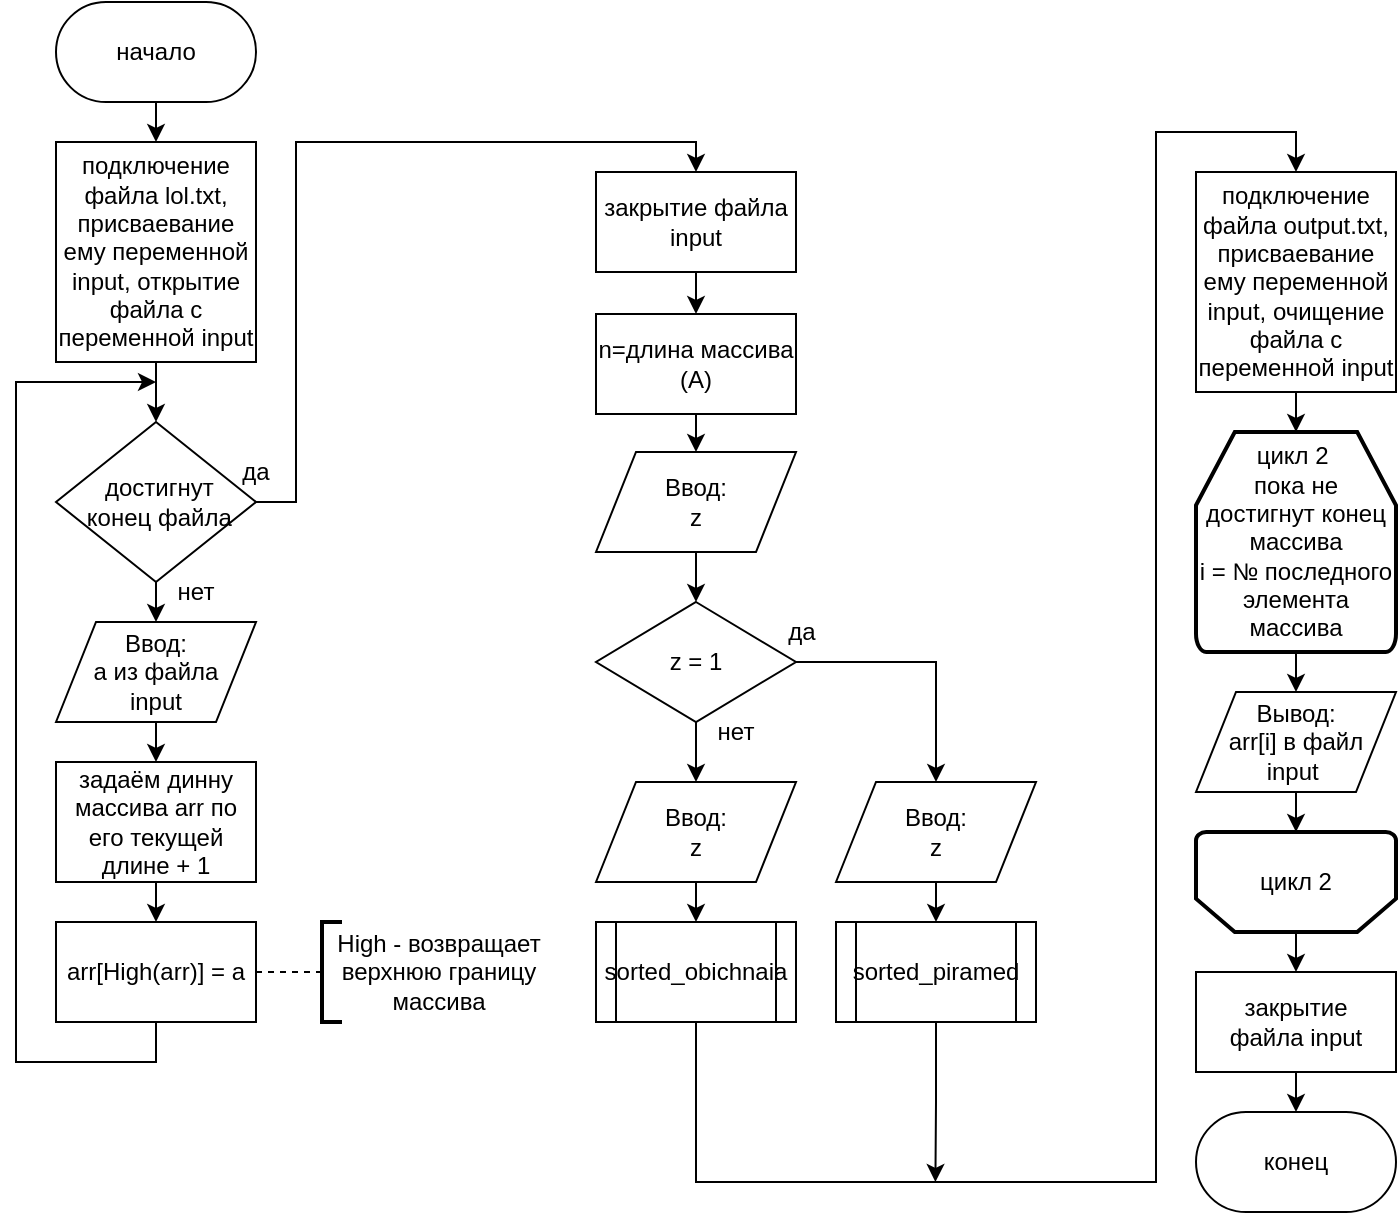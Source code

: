 <mxfile version="22.1.11" type="device">
  <diagram name="Страница — 1" id="fu2TCtAzKC9oxH2V1leF">
    <mxGraphModel dx="555" dy="982" grid="1" gridSize="10" guides="1" tooltips="1" connect="1" arrows="1" fold="1" page="1" pageScale="1" pageWidth="827" pageHeight="1169" math="0" shadow="0">
      <root>
        <mxCell id="0" />
        <mxCell id="1" parent="0" />
        <mxCell id="_ZNidpxMVlk76MrEfzKS-4" style="edgeStyle=orthogonalEdgeStyle;rounded=0;orthogonalLoop=1;jettySize=auto;html=1;exitX=0.5;exitY=1;exitDx=0;exitDy=0;entryX=0.5;entryY=0;entryDx=0;entryDy=0;" parent="1" source="_ZNidpxMVlk76MrEfzKS-2" target="_ZNidpxMVlk76MrEfzKS-3" edge="1">
          <mxGeometry relative="1" as="geometry" />
        </mxCell>
        <mxCell id="_ZNidpxMVlk76MrEfzKS-2" value="начало" style="rounded=1;whiteSpace=wrap;html=1;arcSize=50;" parent="1" vertex="1">
          <mxGeometry x="50" y="10" width="100" height="50" as="geometry" />
        </mxCell>
        <mxCell id="_ZNidpxMVlk76MrEfzKS-11" style="edgeStyle=orthogonalEdgeStyle;rounded=0;orthogonalLoop=1;jettySize=auto;html=1;exitX=0.5;exitY=1;exitDx=0;exitDy=0;entryX=0.5;entryY=0;entryDx=0;entryDy=0;" parent="1" source="_ZNidpxMVlk76MrEfzKS-3" target="_ZNidpxMVlk76MrEfzKS-8" edge="1">
          <mxGeometry relative="1" as="geometry" />
        </mxCell>
        <mxCell id="_ZNidpxMVlk76MrEfzKS-3" value="подключение файла&amp;nbsp;lol.txt,&lt;br&gt;присваевание ему переменной input, открытие файла с переменной input" style="rounded=0;whiteSpace=wrap;html=1;" parent="1" vertex="1">
          <mxGeometry x="50" y="80" width="100" height="110" as="geometry" />
        </mxCell>
        <mxCell id="_ZNidpxMVlk76MrEfzKS-13" style="edgeStyle=orthogonalEdgeStyle;rounded=0;orthogonalLoop=1;jettySize=auto;html=1;exitX=0.5;exitY=1;exitDx=0;exitDy=0;entryX=0.5;entryY=0;entryDx=0;entryDy=0;" parent="1" source="_ZNidpxMVlk76MrEfzKS-8" target="_ZNidpxMVlk76MrEfzKS-12" edge="1">
          <mxGeometry relative="1" as="geometry" />
        </mxCell>
        <mxCell id="_ZNidpxMVlk76MrEfzKS-48" style="edgeStyle=orthogonalEdgeStyle;rounded=0;orthogonalLoop=1;jettySize=auto;html=1;exitX=1;exitY=0.5;exitDx=0;exitDy=0;entryX=0.5;entryY=0;entryDx=0;entryDy=0;" parent="1" source="_ZNidpxMVlk76MrEfzKS-8" target="_ZNidpxMVlk76MrEfzKS-22" edge="1">
          <mxGeometry relative="1" as="geometry">
            <Array as="points">
              <mxPoint x="170" y="260" />
              <mxPoint x="170" y="80" />
            </Array>
          </mxGeometry>
        </mxCell>
        <mxCell id="_ZNidpxMVlk76MrEfzKS-8" value="&amp;nbsp;достигнут&lt;br&gt;&amp;nbsp;конец файла" style="rhombus;whiteSpace=wrap;html=1;" parent="1" vertex="1">
          <mxGeometry x="50" y="220" width="100" height="80" as="geometry" />
        </mxCell>
        <mxCell id="_ZNidpxMVlk76MrEfzKS-9" value="да" style="text;html=1;strokeColor=none;fillColor=none;align=center;verticalAlign=middle;whiteSpace=wrap;rounded=0;" parent="1" vertex="1">
          <mxGeometry x="120" y="230" width="60" height="30" as="geometry" />
        </mxCell>
        <mxCell id="_ZNidpxMVlk76MrEfzKS-10" value="нет" style="text;html=1;strokeColor=none;fillColor=none;align=center;verticalAlign=middle;whiteSpace=wrap;rounded=0;" parent="1" vertex="1">
          <mxGeometry x="90" y="290" width="60" height="30" as="geometry" />
        </mxCell>
        <mxCell id="_ZNidpxMVlk76MrEfzKS-15" style="edgeStyle=orthogonalEdgeStyle;rounded=0;orthogonalLoop=1;jettySize=auto;html=1;exitX=0.5;exitY=1;exitDx=0;exitDy=0;entryX=0.5;entryY=0;entryDx=0;entryDy=0;" parent="1" source="_ZNidpxMVlk76MrEfzKS-12" target="_ZNidpxMVlk76MrEfzKS-14" edge="1">
          <mxGeometry relative="1" as="geometry" />
        </mxCell>
        <mxCell id="_ZNidpxMVlk76MrEfzKS-12" value="Ввод:&lt;br&gt;a из файла&lt;br&gt;input" style="shape=parallelogram;perimeter=parallelogramPerimeter;whiteSpace=wrap;html=1;fixedSize=1;" parent="1" vertex="1">
          <mxGeometry x="50" y="320" width="100" height="50" as="geometry" />
        </mxCell>
        <mxCell id="_ZNidpxMVlk76MrEfzKS-17" style="edgeStyle=orthogonalEdgeStyle;rounded=0;orthogonalLoop=1;jettySize=auto;html=1;exitX=0.5;exitY=1;exitDx=0;exitDy=0;entryX=0.5;entryY=0;entryDx=0;entryDy=0;" parent="1" source="_ZNidpxMVlk76MrEfzKS-14" target="_ZNidpxMVlk76MrEfzKS-16" edge="1">
          <mxGeometry relative="1" as="geometry" />
        </mxCell>
        <mxCell id="_ZNidpxMVlk76MrEfzKS-14" value="задаём динну массива arr по его текущей длине + 1" style="rounded=0;whiteSpace=wrap;html=1;" parent="1" vertex="1">
          <mxGeometry x="50" y="390" width="100" height="60" as="geometry" />
        </mxCell>
        <mxCell id="_ZNidpxMVlk76MrEfzKS-46" style="edgeStyle=orthogonalEdgeStyle;rounded=0;orthogonalLoop=1;jettySize=auto;html=1;exitX=0.5;exitY=1;exitDx=0;exitDy=0;" parent="1" source="_ZNidpxMVlk76MrEfzKS-16" edge="1">
          <mxGeometry relative="1" as="geometry">
            <mxPoint x="100" y="200" as="targetPoint" />
            <Array as="points">
              <mxPoint x="100" y="540" />
              <mxPoint x="30" y="540" />
              <mxPoint x="30" y="200" />
            </Array>
          </mxGeometry>
        </mxCell>
        <mxCell id="_ZNidpxMVlk76MrEfzKS-16" value="arr[High(arr)] = a" style="rounded=0;whiteSpace=wrap;html=1;" parent="1" vertex="1">
          <mxGeometry x="50" y="470" width="100" height="50" as="geometry" />
        </mxCell>
        <mxCell id="_ZNidpxMVlk76MrEfzKS-18" value="" style="endArrow=none;dashed=1;html=1;rounded=0;exitX=1;exitY=0.5;exitDx=0;exitDy=0;entryX=0;entryY=0.5;entryDx=0;entryDy=0;entryPerimeter=0;" parent="1" source="_ZNidpxMVlk76MrEfzKS-16" target="_ZNidpxMVlk76MrEfzKS-19" edge="1">
          <mxGeometry width="50" height="50" relative="1" as="geometry">
            <mxPoint x="180" y="500" as="sourcePoint" />
            <mxPoint x="180" y="495" as="targetPoint" />
          </mxGeometry>
        </mxCell>
        <mxCell id="_ZNidpxMVlk76MrEfzKS-19" value="" style="strokeWidth=2;html=1;shape=mxgraph.flowchart.annotation_1;align=left;pointerEvents=1;" parent="1" vertex="1">
          <mxGeometry x="183" y="470" width="10" height="50" as="geometry" />
        </mxCell>
        <mxCell id="_ZNidpxMVlk76MrEfzKS-21" value="High - возвращает верхнюю границу массива" style="text;html=1;strokeColor=none;fillColor=none;align=center;verticalAlign=middle;whiteSpace=wrap;rounded=0;" parent="1" vertex="1">
          <mxGeometry x="183" y="480" width="117" height="30" as="geometry" />
        </mxCell>
        <mxCell id="lJdkL0s9m-dtGxGU7XFx-4" style="edgeStyle=orthogonalEdgeStyle;rounded=0;orthogonalLoop=1;jettySize=auto;html=1;exitX=0.5;exitY=1;exitDx=0;exitDy=0;entryX=0.5;entryY=0;entryDx=0;entryDy=0;" edge="1" parent="1" source="_ZNidpxMVlk76MrEfzKS-22" target="lJdkL0s9m-dtGxGU7XFx-3">
          <mxGeometry relative="1" as="geometry" />
        </mxCell>
        <mxCell id="_ZNidpxMVlk76MrEfzKS-22" value="закрытие файла input" style="rounded=0;whiteSpace=wrap;html=1;" parent="1" vertex="1">
          <mxGeometry x="320" y="95" width="100" height="50" as="geometry" />
        </mxCell>
        <mxCell id="_ZNidpxMVlk76MrEfzKS-33" style="edgeStyle=orthogonalEdgeStyle;rounded=0;orthogonalLoop=1;jettySize=auto;html=1;exitX=0.5;exitY=1;exitDx=0;exitDy=0;entryX=0.5;entryY=0;entryDx=0;entryDy=0;" parent="1" source="_ZNidpxMVlk76MrEfzKS-31" target="lJdkL0s9m-dtGxGU7XFx-6" edge="1">
          <mxGeometry relative="1" as="geometry">
            <mxPoint x="370" y="305" as="targetPoint" />
          </mxGeometry>
        </mxCell>
        <mxCell id="_ZNidpxMVlk76MrEfzKS-31" value="Ввод:&lt;br&gt;z" style="shape=parallelogram;perimeter=parallelogramPerimeter;whiteSpace=wrap;html=1;fixedSize=1;" parent="1" vertex="1">
          <mxGeometry x="320" y="235" width="100" height="50" as="geometry" />
        </mxCell>
        <mxCell id="_ZNidpxMVlk76MrEfzKS-36" value="подключение файла&amp;nbsp;output.txt,&lt;br&gt;присваевание ему переменной input, очищение файла с переменной input" style="rounded=0;whiteSpace=wrap;html=1;" parent="1" vertex="1">
          <mxGeometry x="620" y="95" width="100" height="110" as="geometry" />
        </mxCell>
        <mxCell id="_ZNidpxMVlk76MrEfzKS-40" style="edgeStyle=orthogonalEdgeStyle;rounded=0;orthogonalLoop=1;jettySize=auto;html=1;exitX=0.5;exitY=1;exitDx=0;exitDy=0;exitPerimeter=0;entryX=0.5;entryY=0;entryDx=0;entryDy=0;" parent="1" source="_ZNidpxMVlk76MrEfzKS-37" target="_ZNidpxMVlk76MrEfzKS-39" edge="1">
          <mxGeometry relative="1" as="geometry" />
        </mxCell>
        <mxCell id="_ZNidpxMVlk76MrEfzKS-37" value="цикл 2&amp;nbsp;&lt;br&gt;пока не достигнут конец массива&lt;br&gt;i = № последного элемента массива" style="strokeWidth=2;html=1;shape=mxgraph.flowchart.loop_limit;whiteSpace=wrap;" parent="1" vertex="1">
          <mxGeometry x="620" y="225" width="100" height="110" as="geometry" />
        </mxCell>
        <mxCell id="_ZNidpxMVlk76MrEfzKS-38" style="edgeStyle=orthogonalEdgeStyle;rounded=0;orthogonalLoop=1;jettySize=auto;html=1;exitX=0.5;exitY=1;exitDx=0;exitDy=0;entryX=0.5;entryY=0;entryDx=0;entryDy=0;entryPerimeter=0;" parent="1" source="_ZNidpxMVlk76MrEfzKS-36" target="_ZNidpxMVlk76MrEfzKS-37" edge="1">
          <mxGeometry relative="1" as="geometry" />
        </mxCell>
        <mxCell id="_ZNidpxMVlk76MrEfzKS-39" value="Вывод:&lt;br&gt;arr[i] в файл input&amp;nbsp;" style="shape=parallelogram;perimeter=parallelogramPerimeter;whiteSpace=wrap;html=1;fixedSize=1;" parent="1" vertex="1">
          <mxGeometry x="620" y="355" width="100" height="50" as="geometry" />
        </mxCell>
        <mxCell id="_ZNidpxMVlk76MrEfzKS-45" style="edgeStyle=orthogonalEdgeStyle;rounded=0;orthogonalLoop=1;jettySize=auto;html=1;exitX=0.5;exitY=1;exitDx=0;exitDy=0;entryX=0.5;entryY=0;entryDx=0;entryDy=0;" parent="1" source="_ZNidpxMVlk76MrEfzKS-41" target="_ZNidpxMVlk76MrEfzKS-44" edge="1">
          <mxGeometry relative="1" as="geometry" />
        </mxCell>
        <mxCell id="_ZNidpxMVlk76MrEfzKS-41" value="закрытие файла&amp;nbsp;input" style="rounded=0;whiteSpace=wrap;html=1;" parent="1" vertex="1">
          <mxGeometry x="620" y="495" width="100" height="50" as="geometry" />
        </mxCell>
        <mxCell id="_ZNidpxMVlk76MrEfzKS-44" value="конец" style="rounded=1;whiteSpace=wrap;html=1;arcSize=50;" parent="1" vertex="1">
          <mxGeometry x="620" y="565" width="100" height="50" as="geometry" />
        </mxCell>
        <mxCell id="_ZNidpxMVlk76MrEfzKS-54" style="edgeStyle=orthogonalEdgeStyle;rounded=0;orthogonalLoop=1;jettySize=auto;html=1;exitX=0.5;exitY=0;exitDx=0;exitDy=0;exitPerimeter=0;entryX=0.5;entryY=0;entryDx=0;entryDy=0;" parent="1" source="_ZNidpxMVlk76MrEfzKS-51" target="_ZNidpxMVlk76MrEfzKS-41" edge="1">
          <mxGeometry relative="1" as="geometry" />
        </mxCell>
        <mxCell id="_ZNidpxMVlk76MrEfzKS-51" value="" style="strokeWidth=2;html=1;shape=mxgraph.flowchart.loop_limit;whiteSpace=wrap;rotation=-180;" parent="1" vertex="1">
          <mxGeometry x="620" y="425" width="100" height="50" as="geometry" />
        </mxCell>
        <mxCell id="_ZNidpxMVlk76MrEfzKS-52" value="цикл 2" style="text;html=1;strokeColor=none;fillColor=none;align=center;verticalAlign=middle;whiteSpace=wrap;rounded=0;" parent="1" vertex="1">
          <mxGeometry x="640" y="435" width="60" height="30" as="geometry" />
        </mxCell>
        <mxCell id="_ZNidpxMVlk76MrEfzKS-53" style="edgeStyle=orthogonalEdgeStyle;rounded=0;orthogonalLoop=1;jettySize=auto;html=1;exitX=0.5;exitY=1;exitDx=0;exitDy=0;entryX=0.5;entryY=1;entryDx=0;entryDy=0;entryPerimeter=0;" parent="1" source="_ZNidpxMVlk76MrEfzKS-39" target="_ZNidpxMVlk76MrEfzKS-51" edge="1">
          <mxGeometry relative="1" as="geometry" />
        </mxCell>
        <mxCell id="lJdkL0s9m-dtGxGU7XFx-5" style="edgeStyle=orthogonalEdgeStyle;rounded=0;orthogonalLoop=1;jettySize=auto;html=1;exitX=0.5;exitY=1;exitDx=0;exitDy=0;entryX=0.5;entryY=0;entryDx=0;entryDy=0;" edge="1" parent="1" source="lJdkL0s9m-dtGxGU7XFx-3" target="_ZNidpxMVlk76MrEfzKS-31">
          <mxGeometry relative="1" as="geometry" />
        </mxCell>
        <mxCell id="lJdkL0s9m-dtGxGU7XFx-3" value="n=длина массива (А)" style="rounded=0;whiteSpace=wrap;html=1;" vertex="1" parent="1">
          <mxGeometry x="320" y="166" width="100" height="50" as="geometry" />
        </mxCell>
        <mxCell id="lJdkL0s9m-dtGxGU7XFx-16" style="edgeStyle=orthogonalEdgeStyle;rounded=0;orthogonalLoop=1;jettySize=auto;html=1;exitX=1;exitY=0.5;exitDx=0;exitDy=0;entryX=0.5;entryY=0;entryDx=0;entryDy=0;" edge="1" parent="1" source="lJdkL0s9m-dtGxGU7XFx-6" target="lJdkL0s9m-dtGxGU7XFx-11">
          <mxGeometry relative="1" as="geometry" />
        </mxCell>
        <mxCell id="lJdkL0s9m-dtGxGU7XFx-17" style="edgeStyle=orthogonalEdgeStyle;rounded=0;orthogonalLoop=1;jettySize=auto;html=1;exitX=0.5;exitY=1;exitDx=0;exitDy=0;entryX=0.5;entryY=0;entryDx=0;entryDy=0;" edge="1" parent="1" source="lJdkL0s9m-dtGxGU7XFx-6" target="lJdkL0s9m-dtGxGU7XFx-10">
          <mxGeometry relative="1" as="geometry" />
        </mxCell>
        <mxCell id="lJdkL0s9m-dtGxGU7XFx-6" value="z = 1" style="rhombus;whiteSpace=wrap;html=1;" vertex="1" parent="1">
          <mxGeometry x="320" y="310" width="100" height="60" as="geometry" />
        </mxCell>
        <mxCell id="lJdkL0s9m-dtGxGU7XFx-7" value="да" style="text;html=1;strokeColor=none;fillColor=none;align=center;verticalAlign=middle;whiteSpace=wrap;rounded=0;" vertex="1" parent="1">
          <mxGeometry x="393" y="310" width="60" height="30" as="geometry" />
        </mxCell>
        <mxCell id="lJdkL0s9m-dtGxGU7XFx-8" value="нет" style="text;html=1;strokeColor=none;fillColor=none;align=center;verticalAlign=middle;whiteSpace=wrap;rounded=0;" vertex="1" parent="1">
          <mxGeometry x="360" y="360" width="60" height="30" as="geometry" />
        </mxCell>
        <mxCell id="lJdkL0s9m-dtGxGU7XFx-14" style="edgeStyle=orthogonalEdgeStyle;rounded=0;orthogonalLoop=1;jettySize=auto;html=1;exitX=0.5;exitY=1;exitDx=0;exitDy=0;entryX=0.5;entryY=0;entryDx=0;entryDy=0;" edge="1" parent="1" source="lJdkL0s9m-dtGxGU7XFx-10" target="lJdkL0s9m-dtGxGU7XFx-12">
          <mxGeometry relative="1" as="geometry" />
        </mxCell>
        <mxCell id="lJdkL0s9m-dtGxGU7XFx-10" value="Ввод:&lt;br&gt;z" style="shape=parallelogram;perimeter=parallelogramPerimeter;whiteSpace=wrap;html=1;fixedSize=1;" vertex="1" parent="1">
          <mxGeometry x="320" y="400" width="100" height="50" as="geometry" />
        </mxCell>
        <mxCell id="lJdkL0s9m-dtGxGU7XFx-15" style="edgeStyle=orthogonalEdgeStyle;rounded=0;orthogonalLoop=1;jettySize=auto;html=1;exitX=0.5;exitY=1;exitDx=0;exitDy=0;entryX=0.5;entryY=0;entryDx=0;entryDy=0;" edge="1" parent="1" source="lJdkL0s9m-dtGxGU7XFx-11" target="lJdkL0s9m-dtGxGU7XFx-13">
          <mxGeometry relative="1" as="geometry" />
        </mxCell>
        <mxCell id="lJdkL0s9m-dtGxGU7XFx-11" value="Ввод:&lt;br&gt;z" style="shape=parallelogram;perimeter=parallelogramPerimeter;whiteSpace=wrap;html=1;fixedSize=1;" vertex="1" parent="1">
          <mxGeometry x="440" y="400" width="100" height="50" as="geometry" />
        </mxCell>
        <mxCell id="lJdkL0s9m-dtGxGU7XFx-18" style="edgeStyle=orthogonalEdgeStyle;rounded=0;orthogonalLoop=1;jettySize=auto;html=1;exitX=0.5;exitY=1;exitDx=0;exitDy=0;entryX=0.5;entryY=0;entryDx=0;entryDy=0;" edge="1" parent="1" source="lJdkL0s9m-dtGxGU7XFx-12" target="_ZNidpxMVlk76MrEfzKS-36">
          <mxGeometry relative="1" as="geometry">
            <Array as="points">
              <mxPoint x="370" y="600" />
              <mxPoint x="600" y="600" />
              <mxPoint x="600" y="75" />
              <mxPoint x="670" y="75" />
            </Array>
          </mxGeometry>
        </mxCell>
        <mxCell id="lJdkL0s9m-dtGxGU7XFx-12" value="sorted_obichnaia" style="shape=process;whiteSpace=wrap;html=1;backgroundOutline=1;" vertex="1" parent="1">
          <mxGeometry x="320" y="470" width="100" height="50" as="geometry" />
        </mxCell>
        <mxCell id="lJdkL0s9m-dtGxGU7XFx-19" style="edgeStyle=orthogonalEdgeStyle;rounded=0;orthogonalLoop=1;jettySize=auto;html=1;exitX=0.5;exitY=1;exitDx=0;exitDy=0;" edge="1" parent="1" source="lJdkL0s9m-dtGxGU7XFx-13">
          <mxGeometry relative="1" as="geometry">
            <mxPoint x="489.706" y="600" as="targetPoint" />
          </mxGeometry>
        </mxCell>
        <mxCell id="lJdkL0s9m-dtGxGU7XFx-13" value="sorted_piramed" style="shape=process;whiteSpace=wrap;html=1;backgroundOutline=1;" vertex="1" parent="1">
          <mxGeometry x="440" y="470" width="100" height="50" as="geometry" />
        </mxCell>
      </root>
    </mxGraphModel>
  </diagram>
</mxfile>
